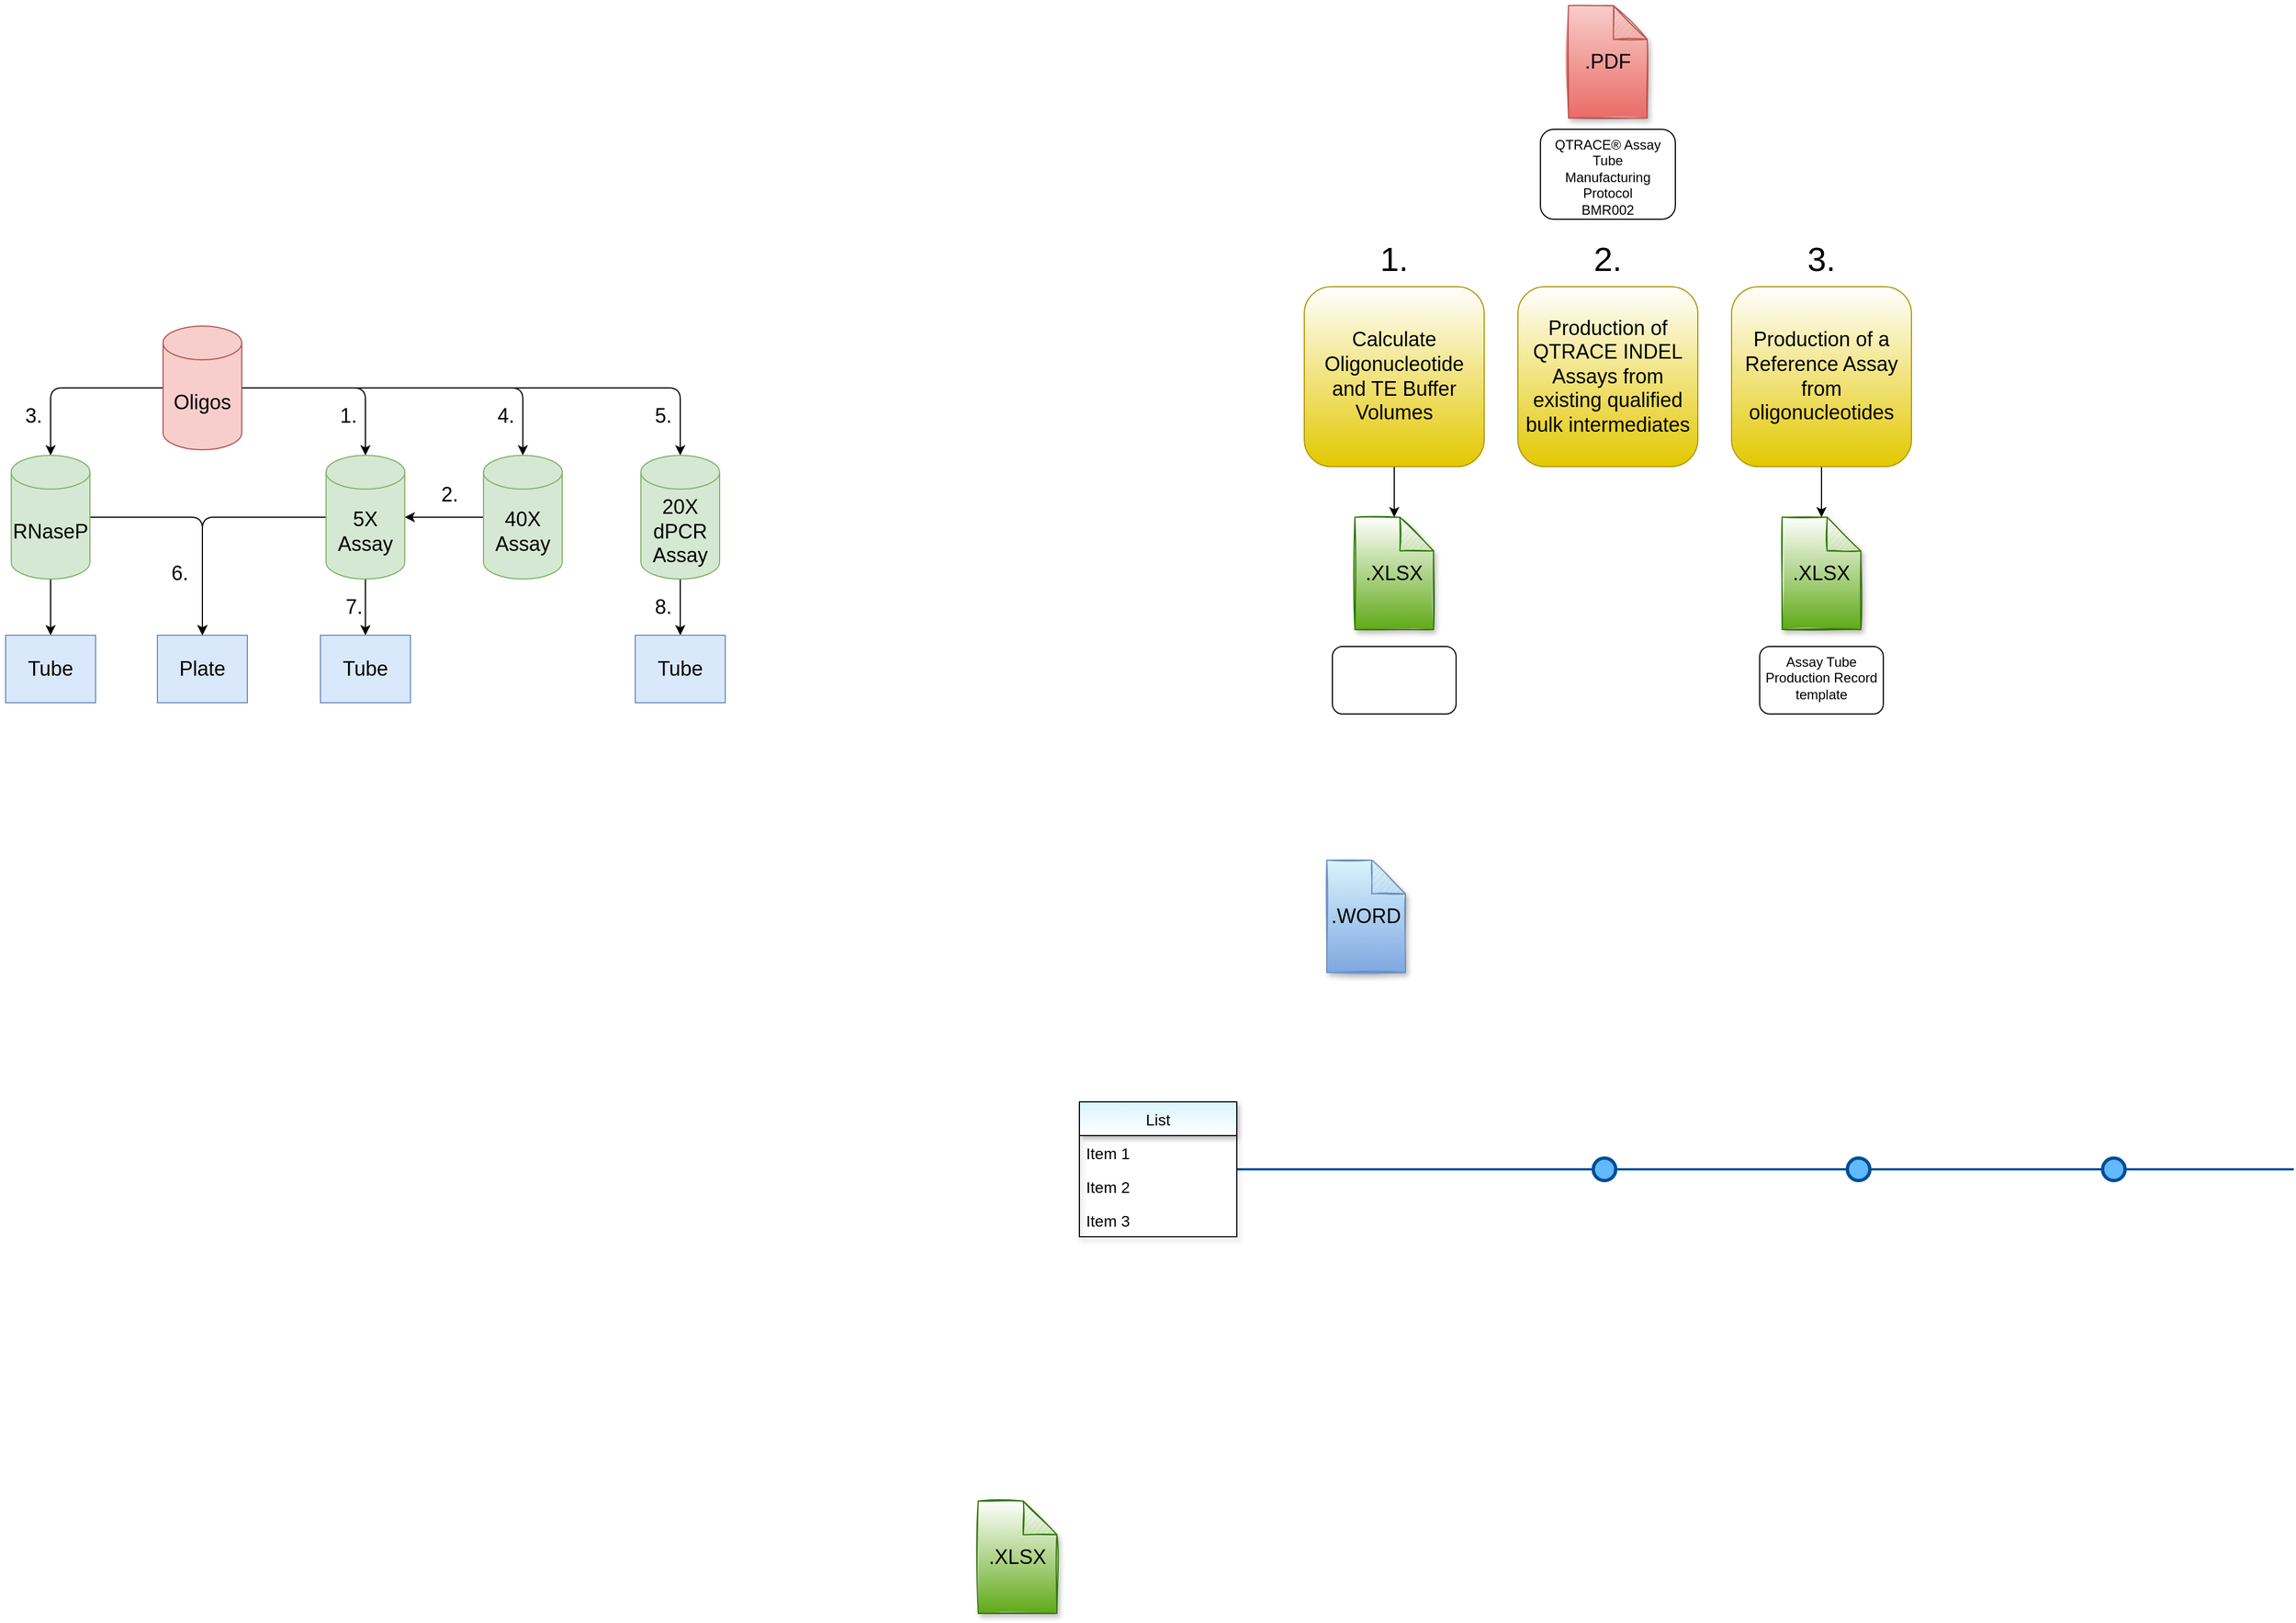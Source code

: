 <mxfile version="19.0.1" type="github">
  <diagram name="Page-1" id="82e54ff1-d628-8f03-85c4-9753963a91cd">
    <mxGraphModel dx="3848" dy="2346" grid="1" gridSize="10" guides="1" tooltips="1" connect="1" arrows="1" fold="1" page="1" pageScale="1" pageWidth="1100" pageHeight="850" background="none" math="0" shadow="0">
      <root>
        <mxCell id="0" />
        <mxCell id="1" parent="0" />
        <mxCell id="4ec97bd9e5d20128-1" value="" style="line;strokeWidth=2;html=1;fillColor=none;fontSize=28;fontColor=#004D99;strokeColor=#004D99;" parent="1" vertex="1">
          <mxGeometry x="50" y="210" width="940" height="10" as="geometry" />
        </mxCell>
        <mxCell id="4ec97bd9e5d20128-10" value="" style="ellipse;whiteSpace=wrap;html=1;fillColor=#61BAFF;fontSize=28;fontColor=#004D99;strokeWidth=3;strokeColor=#004D99;" parent="1" vertex="1">
          <mxGeometry x="367" y="205" width="20" height="20" as="geometry" />
        </mxCell>
        <mxCell id="4ec97bd9e5d20128-11" value="" style="ellipse;whiteSpace=wrap;html=1;fillColor=#61BAFF;fontSize=28;fontColor=#004D99;strokeWidth=3;strokeColor=#004D99;" parent="1" vertex="1">
          <mxGeometry x="593" y="205" width="20" height="20" as="geometry" />
        </mxCell>
        <mxCell id="4ec97bd9e5d20128-13" value="" style="ellipse;whiteSpace=wrap;html=1;fillColor=#61BAFF;fontSize=28;fontColor=#004D99;strokeWidth=3;strokeColor=#004D99;" parent="1" vertex="1">
          <mxGeometry x="820" y="205" width="20" height="20" as="geometry" />
        </mxCell>
        <mxCell id="Lheqyd3v5UKoI2d5zXlv-1" value="&lt;font style=&quot;font-size: 18px;&quot;&gt;&lt;span style=&quot;color: rgb(0, 0, 0);&quot;&gt;.XLSX&lt;/span&gt;&lt;/font&gt;" style="shape=note;whiteSpace=wrap;html=1;backgroundOutline=1;darkOpacity=0.05;sketch=1;fillColor=#60a917;strokeColor=#2D7600;fontColor=#ffffff;shadow=1;gradientColor=#ffffff;gradientDirection=north;" vertex="1" parent="1">
          <mxGeometry x="155" y="-365" width="70" height="100" as="geometry" />
        </mxCell>
        <mxCell id="Lheqyd3v5UKoI2d5zXlv-3" value="&lt;font style=&quot;font-size: 18px;&quot;&gt;.WORD&lt;/font&gt;" style="shape=note;whiteSpace=wrap;html=1;backgroundOutline=1;darkOpacity=0.05;sketch=1;fillColor=#D9F5FC;strokeColor=#6c8ebf;shadow=1;gradientDirection=south;gradientColor=#7ea6e0;" vertex="1" parent="1">
          <mxGeometry x="130" y="-60" width="70" height="100" as="geometry" />
        </mxCell>
        <mxCell id="Lheqyd3v5UKoI2d5zXlv-5" value="&lt;font style=&quot;font-size: 18px;&quot;&gt;.PDF&lt;/font&gt;" style="shape=note;whiteSpace=wrap;html=1;backgroundOutline=1;darkOpacity=0.05;sketch=1;fillColor=#f8cecc;strokeColor=#b85450;shadow=1;gradientDirection=south;gradientColor=#ea6b66;" vertex="1" parent="1">
          <mxGeometry x="345" y="-820" width="70" height="100" as="geometry" />
        </mxCell>
        <mxCell id="Lheqyd3v5UKoI2d5zXlv-8" value="QTRACE® Assay Tube&lt;br&gt;Manufacturing Protocol&lt;br&gt;BMR002&lt;br&gt;" style="text;whiteSpace=wrap;html=1;align=center;strokeColor=default;rounded=1;glass=0;shadow=0;sketch=0;fillColor=default;" vertex="1" parent="1">
          <mxGeometry x="320" y="-710" width="120" height="80" as="geometry" />
        </mxCell>
        <mxCell id="Lheqyd3v5UKoI2d5zXlv-12" value="List" style="swimlane;fontStyle=0;childLayout=stackLayout;horizontal=1;startSize=30;horizontalStack=0;resizeParent=1;resizeParentMax=0;resizeLast=0;collapsible=1;marginBottom=0;shadow=1;sketch=0;fontFamily=Helvetica;fontSize=14;fillColor=#D9F5FC;gradientColor=#ffffff;gradientDirection=south;" vertex="1" parent="1">
          <mxGeometry x="-90" y="155" width="140" height="120" as="geometry" />
        </mxCell>
        <mxCell id="Lheqyd3v5UKoI2d5zXlv-13" value="Item 1" style="text;strokeColor=none;fillColor=none;align=left;verticalAlign=middle;spacingLeft=4;spacingRight=4;overflow=hidden;points=[[0,0.5],[1,0.5]];portConstraint=eastwest;rotatable=0;shadow=1;sketch=0;fontFamily=Helvetica;fontSize=14;" vertex="1" parent="Lheqyd3v5UKoI2d5zXlv-12">
          <mxGeometry y="30" width="140" height="30" as="geometry" />
        </mxCell>
        <mxCell id="Lheqyd3v5UKoI2d5zXlv-14" value="Item 2" style="text;strokeColor=none;fillColor=none;align=left;verticalAlign=middle;spacingLeft=4;spacingRight=4;overflow=hidden;points=[[0,0.5],[1,0.5]];portConstraint=eastwest;rotatable=0;shadow=1;sketch=0;fontFamily=Helvetica;fontSize=14;" vertex="1" parent="Lheqyd3v5UKoI2d5zXlv-12">
          <mxGeometry y="60" width="140" height="30" as="geometry" />
        </mxCell>
        <mxCell id="Lheqyd3v5UKoI2d5zXlv-15" value="Item 3" style="text;strokeColor=none;fillColor=none;align=left;verticalAlign=middle;spacingLeft=4;spacingRight=4;overflow=hidden;points=[[0,0.5],[1,0.5]];portConstraint=eastwest;rotatable=0;shadow=1;sketch=0;fontFamily=Helvetica;fontSize=14;" vertex="1" parent="Lheqyd3v5UKoI2d5zXlv-12">
          <mxGeometry y="90" width="140" height="30" as="geometry" />
        </mxCell>
        <mxCell id="Lheqyd3v5UKoI2d5zXlv-68" style="edgeStyle=orthogonalEdgeStyle;curved=0;rounded=1;sketch=0;orthogonalLoop=1;jettySize=auto;html=1;entryX=0.5;entryY=0;entryDx=0;entryDy=0;entryPerimeter=0;fontSize=20;" edge="1" parent="1" source="Lheqyd3v5UKoI2d5zXlv-16" target="Lheqyd3v5UKoI2d5zXlv-1">
          <mxGeometry relative="1" as="geometry" />
        </mxCell>
        <mxCell id="Lheqyd3v5UKoI2d5zXlv-16" value="&lt;span style=&quot;&quot;&gt;&lt;font style=&quot;font-size: 18px;&quot;&gt;Calculate Oligonucleotide and TE Buffer Volumes&lt;/font&gt;&lt;/span&gt;" style="whiteSpace=wrap;html=1;aspect=fixed;rounded=1;shadow=0;glass=0;sketch=0;fontFamily=Helvetica;fontSize=12;strokeColor=#B09500;fillColor=#e3c800;gradientDirection=north;strokeWidth=1;fontColor=#000000;gradientColor=#ffffff;" vertex="1" parent="1">
          <mxGeometry x="110" y="-570" width="160" height="160" as="geometry" />
        </mxCell>
        <mxCell id="Lheqyd3v5UKoI2d5zXlv-18" value="&lt;font style=&quot;font-size: 18px;&quot;&gt;&lt;span style=&quot;color: rgb(0, 0, 0);&quot;&gt;.XLSX&lt;/span&gt;&lt;/font&gt;" style="shape=note;whiteSpace=wrap;html=1;backgroundOutline=1;darkOpacity=0.05;sketch=1;fillColor=#60a917;strokeColor=#2D7600;fontColor=#ffffff;shadow=1;gradientColor=#ffffff;gradientDirection=north;" vertex="1" parent="1">
          <mxGeometry x="-180" y="510" width="70" height="100" as="geometry" />
        </mxCell>
        <mxCell id="Lheqyd3v5UKoI2d5zXlv-21" value="&lt;span style=&quot;font-size: 18px;&quot;&gt;Production of QTRACE INDEL Assays from existing qualified bulk intermediates&lt;/span&gt;" style="whiteSpace=wrap;html=1;aspect=fixed;rounded=1;shadow=0;glass=0;sketch=0;fontFamily=Helvetica;fontSize=12;strokeColor=#B09500;fillColor=#e3c800;gradientDirection=north;strokeWidth=1;fontColor=#000000;gradientColor=#ffffff;" vertex="1" parent="1">
          <mxGeometry x="300" y="-570" width="160" height="160" as="geometry" />
        </mxCell>
        <mxCell id="Lheqyd3v5UKoI2d5zXlv-44" style="edgeStyle=orthogonalEdgeStyle;rounded=1;orthogonalLoop=1;jettySize=auto;html=1;entryX=0.5;entryY=0;entryDx=0;entryDy=0;entryPerimeter=0;fontFamily=Helvetica;fontSize=18;strokeColor=default;" edge="1" parent="1" source="Lheqyd3v5UKoI2d5zXlv-22" target="Lheqyd3v5UKoI2d5zXlv-24">
          <mxGeometry relative="1" as="geometry" />
        </mxCell>
        <mxCell id="Lheqyd3v5UKoI2d5zXlv-45" style="edgeStyle=orthogonalEdgeStyle;rounded=1;orthogonalLoop=1;jettySize=auto;html=1;entryX=0.5;entryY=0;entryDx=0;entryDy=0;entryPerimeter=0;fontFamily=Helvetica;fontSize=18;strokeColor=default;" edge="1" parent="1" source="Lheqyd3v5UKoI2d5zXlv-22" target="Lheqyd3v5UKoI2d5zXlv-42">
          <mxGeometry relative="1" as="geometry" />
        </mxCell>
        <mxCell id="Lheqyd3v5UKoI2d5zXlv-46" style="edgeStyle=orthogonalEdgeStyle;rounded=1;orthogonalLoop=1;jettySize=auto;html=1;entryX=0.5;entryY=0;entryDx=0;entryDy=0;entryPerimeter=0;fontFamily=Helvetica;fontSize=18;strokeColor=default;" edge="1" parent="1" source="Lheqyd3v5UKoI2d5zXlv-22" target="Lheqyd3v5UKoI2d5zXlv-23">
          <mxGeometry relative="1" as="geometry" />
        </mxCell>
        <mxCell id="Lheqyd3v5UKoI2d5zXlv-48" style="edgeStyle=orthogonalEdgeStyle;rounded=1;orthogonalLoop=1;jettySize=auto;html=1;entryX=0.5;entryY=0;entryDx=0;entryDy=0;entryPerimeter=0;fontFamily=Helvetica;fontSize=18;strokeColor=default;" edge="1" parent="1" source="Lheqyd3v5UKoI2d5zXlv-22" target="Lheqyd3v5UKoI2d5zXlv-47">
          <mxGeometry relative="1" as="geometry" />
        </mxCell>
        <mxCell id="Lheqyd3v5UKoI2d5zXlv-22" value="Oligos" style="shape=cylinder3;whiteSpace=wrap;html=1;boundedLbl=1;backgroundOutline=1;size=15;rounded=1;shadow=0;glass=0;sketch=0;fontFamily=Helvetica;fontSize=18;strokeWidth=1;gradientDirection=north;fillColor=#f8cecc;strokeColor=#b85450;" vertex="1" parent="1">
          <mxGeometry x="-905" y="-535" width="70" height="110" as="geometry" />
        </mxCell>
        <mxCell id="Lheqyd3v5UKoI2d5zXlv-30" style="edgeStyle=orthogonalEdgeStyle;rounded=1;orthogonalLoop=1;jettySize=auto;html=1;entryX=1;entryY=0.5;entryDx=0;entryDy=0;entryPerimeter=0;fontFamily=Helvetica;fontSize=18;strokeColor=default;" edge="1" parent="1" source="Lheqyd3v5UKoI2d5zXlv-23" target="Lheqyd3v5UKoI2d5zXlv-24">
          <mxGeometry relative="1" as="geometry" />
        </mxCell>
        <mxCell id="Lheqyd3v5UKoI2d5zXlv-23" value="40X Assay" style="shape=cylinder3;whiteSpace=wrap;html=1;boundedLbl=1;backgroundOutline=1;size=15;rounded=1;shadow=0;glass=0;sketch=0;fontFamily=Helvetica;fontSize=18;strokeColor=#82b366;strokeWidth=1;fillColor=#d5e8d4;gradientDirection=north;" vertex="1" parent="1">
          <mxGeometry x="-620" y="-420" width="70" height="110" as="geometry" />
        </mxCell>
        <mxCell id="Lheqyd3v5UKoI2d5zXlv-37" style="edgeStyle=orthogonalEdgeStyle;rounded=1;orthogonalLoop=1;jettySize=auto;html=1;entryX=0.5;entryY=0;entryDx=0;entryDy=0;fontFamily=Helvetica;fontSize=18;strokeColor=default;" edge="1" parent="1" source="Lheqyd3v5UKoI2d5zXlv-24" target="Lheqyd3v5UKoI2d5zXlv-36">
          <mxGeometry relative="1" as="geometry" />
        </mxCell>
        <mxCell id="Lheqyd3v5UKoI2d5zXlv-53" style="edgeStyle=orthogonalEdgeStyle;rounded=1;orthogonalLoop=1;jettySize=auto;html=1;entryX=0.5;entryY=0;entryDx=0;entryDy=0;fontFamily=Helvetica;fontSize=18;strokeColor=default;" edge="1" parent="1" source="Lheqyd3v5UKoI2d5zXlv-24" target="Lheqyd3v5UKoI2d5zXlv-49">
          <mxGeometry relative="1" as="geometry" />
        </mxCell>
        <mxCell id="Lheqyd3v5UKoI2d5zXlv-24" value="5X Assay" style="shape=cylinder3;whiteSpace=wrap;html=1;boundedLbl=1;backgroundOutline=1;size=15;rounded=1;shadow=0;glass=0;sketch=0;fontFamily=Helvetica;fontSize=18;strokeWidth=1;gradientDirection=north;fillColor=#d5e8d4;strokeColor=#82b366;" vertex="1" parent="1">
          <mxGeometry x="-760" y="-420" width="70" height="110" as="geometry" />
        </mxCell>
        <mxCell id="Lheqyd3v5UKoI2d5zXlv-36" value="Plate" style="rounded=0;whiteSpace=wrap;html=1;shadow=0;glass=0;sketch=0;fontFamily=Helvetica;fontSize=18;strokeColor=#6c8ebf;strokeWidth=1;fillColor=#dae8fc;gradientDirection=north;" vertex="1" parent="1">
          <mxGeometry x="-910" y="-260" width="80" height="60" as="geometry" />
        </mxCell>
        <mxCell id="Lheqyd3v5UKoI2d5zXlv-43" style="edgeStyle=orthogonalEdgeStyle;rounded=1;orthogonalLoop=1;jettySize=auto;html=1;entryX=0.5;entryY=0;entryDx=0;entryDy=0;fontFamily=Helvetica;fontSize=18;strokeColor=default;" edge="1" parent="1" source="Lheqyd3v5UKoI2d5zXlv-42" target="Lheqyd3v5UKoI2d5zXlv-36">
          <mxGeometry relative="1" as="geometry" />
        </mxCell>
        <mxCell id="Lheqyd3v5UKoI2d5zXlv-52" style="edgeStyle=orthogonalEdgeStyle;rounded=1;orthogonalLoop=1;jettySize=auto;html=1;entryX=0.5;entryY=0;entryDx=0;entryDy=0;fontFamily=Helvetica;fontSize=18;strokeColor=default;" edge="1" parent="1" source="Lheqyd3v5UKoI2d5zXlv-42" target="Lheqyd3v5UKoI2d5zXlv-51">
          <mxGeometry relative="1" as="geometry" />
        </mxCell>
        <mxCell id="Lheqyd3v5UKoI2d5zXlv-42" value="RNaseP" style="shape=cylinder3;whiteSpace=wrap;html=1;boundedLbl=1;backgroundOutline=1;size=15;rounded=1;shadow=0;glass=0;sketch=0;fontFamily=Helvetica;fontSize=18;strokeColor=#82b366;strokeWidth=1;fillColor=#d5e8d4;gradientDirection=north;" vertex="1" parent="1">
          <mxGeometry x="-1040" y="-420" width="70" height="110" as="geometry" />
        </mxCell>
        <mxCell id="Lheqyd3v5UKoI2d5zXlv-54" style="edgeStyle=orthogonalEdgeStyle;rounded=1;orthogonalLoop=1;jettySize=auto;html=1;entryX=0.5;entryY=0;entryDx=0;entryDy=0;fontFamily=Helvetica;fontSize=18;strokeColor=default;" edge="1" parent="1" source="Lheqyd3v5UKoI2d5zXlv-47" target="Lheqyd3v5UKoI2d5zXlv-50">
          <mxGeometry relative="1" as="geometry" />
        </mxCell>
        <mxCell id="Lheqyd3v5UKoI2d5zXlv-47" value="20X dPCR Assay" style="shape=cylinder3;whiteSpace=wrap;html=1;boundedLbl=1;backgroundOutline=1;size=15;rounded=1;shadow=0;glass=0;sketch=0;fontFamily=Helvetica;fontSize=18;strokeColor=#82b366;strokeWidth=1;fillColor=#d5e8d4;gradientDirection=north;" vertex="1" parent="1">
          <mxGeometry x="-480" y="-420" width="70" height="110" as="geometry" />
        </mxCell>
        <mxCell id="Lheqyd3v5UKoI2d5zXlv-49" value="Tube" style="rounded=0;whiteSpace=wrap;html=1;shadow=0;glass=0;sketch=0;fontFamily=Helvetica;fontSize=18;strokeColor=#6c8ebf;strokeWidth=1;fillColor=#dae8fc;gradientDirection=north;" vertex="1" parent="1">
          <mxGeometry x="-765" y="-260" width="80" height="60" as="geometry" />
        </mxCell>
        <mxCell id="Lheqyd3v5UKoI2d5zXlv-50" value="Tube" style="rounded=0;whiteSpace=wrap;html=1;shadow=0;glass=0;sketch=0;fontFamily=Helvetica;fontSize=18;strokeColor=#6c8ebf;strokeWidth=1;fillColor=#dae8fc;gradientDirection=north;" vertex="1" parent="1">
          <mxGeometry x="-485" y="-260" width="80" height="60" as="geometry" />
        </mxCell>
        <mxCell id="Lheqyd3v5UKoI2d5zXlv-51" value="Tube" style="rounded=0;whiteSpace=wrap;html=1;shadow=0;glass=0;sketch=0;fontFamily=Helvetica;fontSize=18;strokeColor=#6c8ebf;strokeWidth=1;fillColor=#dae8fc;gradientDirection=north;" vertex="1" parent="1">
          <mxGeometry x="-1045" y="-260" width="80" height="60" as="geometry" />
        </mxCell>
        <mxCell id="Lheqyd3v5UKoI2d5zXlv-55" value="1." style="text;html=1;strokeColor=none;fillColor=none;align=center;verticalAlign=middle;whiteSpace=wrap;rounded=0;shadow=0;glass=0;sketch=0;fontFamily=Helvetica;fontSize=18;" vertex="1" parent="1">
          <mxGeometry x="-770" y="-470" width="60" height="30" as="geometry" />
        </mxCell>
        <mxCell id="Lheqyd3v5UKoI2d5zXlv-56" value="7." style="text;html=1;strokeColor=none;fillColor=none;align=center;verticalAlign=middle;whiteSpace=wrap;rounded=0;shadow=0;glass=0;sketch=0;fontFamily=Helvetica;fontSize=18;" vertex="1" parent="1">
          <mxGeometry x="-765" y="-300" width="60" height="30" as="geometry" />
        </mxCell>
        <mxCell id="Lheqyd3v5UKoI2d5zXlv-57" value="2." style="text;html=1;strokeColor=none;fillColor=none;align=center;verticalAlign=middle;whiteSpace=wrap;rounded=0;shadow=0;glass=0;sketch=0;fontFamily=Helvetica;fontSize=18;" vertex="1" parent="1">
          <mxGeometry x="-680" y="-400" width="60" height="30" as="geometry" />
        </mxCell>
        <mxCell id="Lheqyd3v5UKoI2d5zXlv-58" value="3." style="text;html=1;strokeColor=none;fillColor=none;align=center;verticalAlign=middle;whiteSpace=wrap;rounded=0;shadow=0;glass=0;sketch=0;fontFamily=Helvetica;fontSize=18;" vertex="1" parent="1">
          <mxGeometry x="-1050" y="-470" width="60" height="30" as="geometry" />
        </mxCell>
        <mxCell id="Lheqyd3v5UKoI2d5zXlv-59" value="4." style="text;html=1;strokeColor=none;fillColor=none;align=center;verticalAlign=middle;whiteSpace=wrap;rounded=0;shadow=0;glass=0;sketch=0;fontFamily=Helvetica;fontSize=18;" vertex="1" parent="1">
          <mxGeometry x="-630" y="-470" width="60" height="30" as="geometry" />
        </mxCell>
        <mxCell id="Lheqyd3v5UKoI2d5zXlv-60" value="5." style="text;html=1;strokeColor=none;fillColor=none;align=center;verticalAlign=middle;whiteSpace=wrap;rounded=0;shadow=0;glass=0;sketch=0;fontFamily=Helvetica;fontSize=18;" vertex="1" parent="1">
          <mxGeometry x="-490" y="-470" width="60" height="30" as="geometry" />
        </mxCell>
        <mxCell id="Lheqyd3v5UKoI2d5zXlv-61" value="6." style="text;html=1;strokeColor=none;fillColor=none;align=center;verticalAlign=middle;whiteSpace=wrap;rounded=0;shadow=0;glass=0;sketch=0;fontFamily=Helvetica;fontSize=18;" vertex="1" parent="1">
          <mxGeometry x="-920" y="-330" width="60" height="30" as="geometry" />
        </mxCell>
        <mxCell id="Lheqyd3v5UKoI2d5zXlv-62" value="&lt;font style=&quot;font-size: 30px;&quot;&gt;1.&lt;/font&gt;" style="text;html=1;strokeColor=none;fillColor=none;align=center;verticalAlign=middle;whiteSpace=wrap;rounded=0;shadow=0;glass=0;sketch=0;fontFamily=Helvetica;fontSize=18;" vertex="1" parent="1">
          <mxGeometry x="160" y="-610" width="60" height="30" as="geometry" />
        </mxCell>
        <mxCell id="Lheqyd3v5UKoI2d5zXlv-63" value="&lt;font style=&quot;font-size: 30px;&quot;&gt;2.&lt;/font&gt;" style="text;html=1;strokeColor=none;fillColor=none;align=center;verticalAlign=middle;whiteSpace=wrap;rounded=0;shadow=0;glass=0;sketch=0;fontFamily=Helvetica;fontSize=18;" vertex="1" parent="1">
          <mxGeometry x="350" y="-610" width="60" height="30" as="geometry" />
        </mxCell>
        <mxCell id="Lheqyd3v5UKoI2d5zXlv-64" value="&lt;font style=&quot;font-size: 30px;&quot;&gt;3.&lt;/font&gt;" style="text;html=1;strokeColor=none;fillColor=none;align=center;verticalAlign=middle;whiteSpace=wrap;rounded=0;shadow=0;glass=0;sketch=0;fontFamily=Helvetica;fontSize=18;" vertex="1" parent="1">
          <mxGeometry x="540" y="-610" width="60" height="30" as="geometry" />
        </mxCell>
        <mxCell id="Lheqyd3v5UKoI2d5zXlv-65" style="edgeStyle=orthogonalEdgeStyle;curved=0;rounded=1;sketch=0;orthogonalLoop=1;jettySize=auto;html=1;exitX=0.5;exitY=1;exitDx=0;exitDy=0;" edge="1" parent="1" source="Lheqyd3v5UKoI2d5zXlv-63" target="Lheqyd3v5UKoI2d5zXlv-63">
          <mxGeometry relative="1" as="geometry" />
        </mxCell>
        <mxCell id="Lheqyd3v5UKoI2d5zXlv-66" value="8." style="text;html=1;strokeColor=none;fillColor=none;align=center;verticalAlign=middle;whiteSpace=wrap;rounded=0;shadow=0;glass=0;sketch=0;fontFamily=Helvetica;fontSize=18;" vertex="1" parent="1">
          <mxGeometry x="-490" y="-300" width="60" height="30" as="geometry" />
        </mxCell>
        <mxCell id="Lheqyd3v5UKoI2d5zXlv-74" style="edgeStyle=orthogonalEdgeStyle;curved=0;rounded=1;sketch=0;orthogonalLoop=1;jettySize=auto;html=1;entryX=0.5;entryY=0;entryDx=0;entryDy=0;entryPerimeter=0;fontSize=12;" edge="1" parent="1" source="Lheqyd3v5UKoI2d5zXlv-69" target="Lheqyd3v5UKoI2d5zXlv-72">
          <mxGeometry relative="1" as="geometry" />
        </mxCell>
        <mxCell id="Lheqyd3v5UKoI2d5zXlv-69" value="&lt;span style=&quot;font-size: 18px;&quot;&gt;Production of a Reference Assay from oligonucleotides&lt;/span&gt;" style="whiteSpace=wrap;html=1;aspect=fixed;rounded=1;shadow=0;glass=0;sketch=0;fontFamily=Helvetica;fontSize=12;strokeColor=#B09500;fillColor=#e3c800;gradientDirection=north;strokeWidth=1;fontColor=#000000;gradientColor=#ffffff;" vertex="1" parent="1">
          <mxGeometry x="490" y="-570" width="160" height="160" as="geometry" />
        </mxCell>
        <mxCell id="Lheqyd3v5UKoI2d5zXlv-71" value="" style="text;whiteSpace=wrap;html=1;align=center;strokeColor=default;rounded=1;glass=0;shadow=0;sketch=0;fillColor=default;" vertex="1" parent="1">
          <mxGeometry x="135" y="-250" width="110" height="60" as="geometry" />
        </mxCell>
        <mxCell id="Lheqyd3v5UKoI2d5zXlv-72" value="&lt;font style=&quot;font-size: 18px;&quot;&gt;&lt;span style=&quot;color: rgb(0, 0, 0);&quot;&gt;.XLSX&lt;/span&gt;&lt;/font&gt;" style="shape=note;whiteSpace=wrap;html=1;backgroundOutline=1;darkOpacity=0.05;sketch=1;fillColor=#60a917;strokeColor=#2D7600;fontColor=#ffffff;shadow=1;gradientColor=#ffffff;gradientDirection=north;" vertex="1" parent="1">
          <mxGeometry x="535" y="-365" width="70" height="100" as="geometry" />
        </mxCell>
        <mxCell id="Lheqyd3v5UKoI2d5zXlv-73" value="&lt;span style=&quot;text-align: left;&quot;&gt;&lt;font style=&quot;font-size: 12px;&quot;&gt;Assay Tube Production Record template&lt;/font&gt;&lt;/span&gt;" style="text;whiteSpace=wrap;html=1;align=center;strokeColor=default;rounded=1;glass=0;shadow=0;sketch=0;fillColor=default;" vertex="1" parent="1">
          <mxGeometry x="515" y="-250" width="110" height="60" as="geometry" />
        </mxCell>
      </root>
    </mxGraphModel>
  </diagram>
</mxfile>
